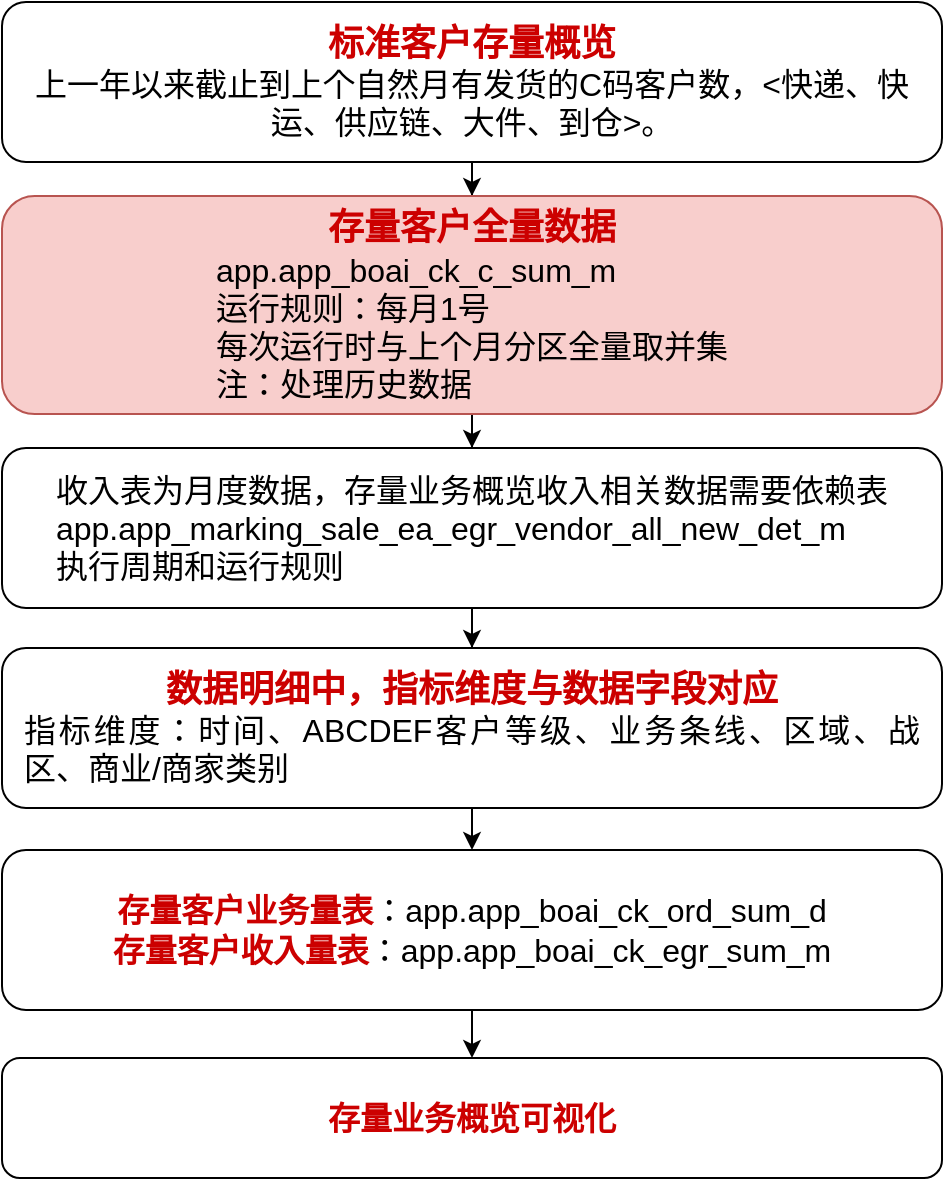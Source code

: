 <mxfile version="20.8.1" type="github">
  <diagram id="hqR6ulezbJlSHm4XoTHl" name="第 1 页">
    <mxGraphModel dx="1434" dy="772" grid="1" gridSize="10" guides="1" tooltips="1" connect="1" arrows="1" fold="1" page="1" pageScale="1" pageWidth="827" pageHeight="1169" math="0" shadow="0">
      <root>
        <mxCell id="0" />
        <mxCell id="1" parent="0" />
        <mxCell id="Fe2wq7n0GhLYqu6MdCg9-7" value="" style="edgeStyle=orthogonalEdgeStyle;rounded=0;orthogonalLoop=1;jettySize=auto;html=1;fontSize=16;fontColor=#CC0000;" parent="1" source="Fe2wq7n0GhLYqu6MdCg9-1" target="Fe2wq7n0GhLYqu6MdCg9-3" edge="1">
          <mxGeometry relative="1" as="geometry" />
        </mxCell>
        <mxCell id="Fe2wq7n0GhLYqu6MdCg9-1" value="&lt;div style=&quot;&quot;&gt;&lt;/div&gt;&lt;div style=&quot;font-size: 18px;&quot;&gt;&lt;font color=&quot;#cc0000&quot; style=&quot;font-size: 18px;&quot;&gt;&lt;b&gt;标准客户存量概览&lt;/b&gt;&lt;/font&gt;&lt;/div&gt;&lt;div style=&quot;&quot;&gt;&lt;font style=&quot;font-size: 16px;&quot;&gt;上一年以来截止到上个自然月有发货的C码客户数，&amp;lt;快递、快运、供应链、大件、到仓&amp;gt;。&lt;/font&gt;&lt;/div&gt;" style="rounded=1;whiteSpace=wrap;html=1;horizontal=1;spacingLeft=10;spacingRight=10;" parent="1" vertex="1">
          <mxGeometry x="20" y="110" width="470" height="80" as="geometry" />
        </mxCell>
        <mxCell id="Fe2wq7n0GhLYqu6MdCg9-8" value="" style="edgeStyle=orthogonalEdgeStyle;rounded=0;orthogonalLoop=1;jettySize=auto;html=1;fontSize=16;fontColor=#CC0000;" parent="1" source="Fe2wq7n0GhLYqu6MdCg9-3" target="Fe2wq7n0GhLYqu6MdCg9-4" edge="1">
          <mxGeometry relative="1" as="geometry" />
        </mxCell>
        <mxCell id="Fe2wq7n0GhLYqu6MdCg9-3" value="&lt;div style=&quot;&quot;&gt;&lt;font color=&quot;#cc0000&quot;&gt;&lt;span style=&quot;font-size: 18px;&quot;&gt;&lt;b&gt;存量客户全量数据&lt;/b&gt;&lt;/span&gt;&lt;/font&gt;&lt;br&gt;&lt;/div&gt;&lt;div style=&quot;text-align: justify;&quot;&gt;&lt;span style=&quot;font-size: 16px;&quot;&gt;app.app_boai_ck_c_sum_m&lt;/span&gt;&lt;br&gt;&lt;/div&gt;&lt;div style=&quot;text-align: justify;&quot;&gt;&lt;span style=&quot;font-size: 16px;&quot;&gt;&lt;div&gt;运行规则：每月1号&lt;/div&gt;&lt;div&gt;每次运行时与上个月分区全量取并集&lt;br&gt;注：处理历史数据&lt;/div&gt;&lt;/span&gt;&lt;/div&gt;" style="rounded=1;whiteSpace=wrap;html=1;horizontal=1;spacingLeft=10;spacingRight=10;labelBackgroundColor=none;fillColor=#f8cecc;strokeColor=#b85450;" parent="1" vertex="1">
          <mxGeometry x="20" y="207" width="470" height="109" as="geometry" />
        </mxCell>
        <mxCell id="Fe2wq7n0GhLYqu6MdCg9-9" value="" style="edgeStyle=orthogonalEdgeStyle;rounded=0;orthogonalLoop=1;jettySize=auto;html=1;fontSize=16;fontColor=#CC0000;" parent="1" source="Fe2wq7n0GhLYqu6MdCg9-4" target="Fe2wq7n0GhLYqu6MdCg9-5" edge="1">
          <mxGeometry relative="1" as="geometry" />
        </mxCell>
        <mxCell id="Fe2wq7n0GhLYqu6MdCg9-4" value="&lt;div style=&quot;text-align: justify; font-size: 16px;&quot;&gt;&lt;font style=&quot;font-size: 16px;&quot;&gt;收入表为月度数据，存量业务概览收入相关数据需要依赖表&lt;/font&gt;&lt;/div&gt;&lt;font style=&quot;font-size: 16px;&quot;&gt;&lt;div style=&quot;text-align: justify;&quot;&gt;&lt;span style=&quot;background-color: initial;&quot;&gt;app.app_marking_sale_ea_egr_vendor_all_new_det_m&lt;/span&gt;&lt;/div&gt;&lt;div style=&quot;text-align: justify;&quot;&gt;&lt;span style=&quot;background-color: initial;&quot;&gt;执行周期和运行规则&lt;/span&gt;&lt;/div&gt;&lt;/font&gt;" style="rounded=1;whiteSpace=wrap;html=1;horizontal=1;spacingLeft=10;spacingRight=10;spacing=2;spacingTop=0;" parent="1" vertex="1">
          <mxGeometry x="20" y="333" width="470" height="80" as="geometry" />
        </mxCell>
        <mxCell id="Fe2wq7n0GhLYqu6MdCg9-10" value="" style="edgeStyle=orthogonalEdgeStyle;rounded=0;orthogonalLoop=1;jettySize=auto;html=1;fontSize=16;fontColor=#CC0000;" parent="1" source="Fe2wq7n0GhLYqu6MdCg9-5" target="Fe2wq7n0GhLYqu6MdCg9-6" edge="1">
          <mxGeometry relative="1" as="geometry" />
        </mxCell>
        <mxCell id="Fe2wq7n0GhLYqu6MdCg9-5" value="&lt;div style=&quot;&quot;&gt;&lt;b style=&quot;&quot;&gt;&lt;font color=&quot;#cc0000&quot; style=&quot;font-size: 18px;&quot;&gt;数据明细中，指标维度与数据字段对应&lt;/font&gt;&lt;/b&gt;&lt;/div&gt;&lt;div style=&quot;text-align: justify; font-size: 16px;&quot;&gt;指标维度：时间、ABCDEF客户等级、业务条线、区域、战区、商业/商家类别&lt;/div&gt;" style="rounded=1;whiteSpace=wrap;html=1;horizontal=1;spacingLeft=10;spacingRight=10;" parent="1" vertex="1">
          <mxGeometry x="20" y="433" width="470" height="80" as="geometry" />
        </mxCell>
        <mxCell id="Fe2wq7n0GhLYqu6MdCg9-12" value="" style="edgeStyle=orthogonalEdgeStyle;rounded=0;orthogonalLoop=1;jettySize=auto;html=1;fontSize=16;fontColor=#CC0000;" parent="1" source="Fe2wq7n0GhLYqu6MdCg9-6" target="Fe2wq7n0GhLYqu6MdCg9-11" edge="1">
          <mxGeometry relative="1" as="geometry" />
        </mxCell>
        <mxCell id="Fe2wq7n0GhLYqu6MdCg9-6" value="&lt;div style=&quot;font-size: 16px;&quot;&gt;&lt;div&gt;&lt;font color=&quot;#cc0000&quot;&gt;&lt;b&gt;存量客户业务量表&lt;/b&gt;&lt;/font&gt;：app.app_boai_ck_ord_sum_d&lt;/div&gt;&lt;div&gt;&lt;font color=&quot;#cc0000&quot;&gt;&lt;b&gt;存量客户收入量表&lt;/b&gt;&lt;/font&gt;：app.app_boai_ck_egr_sum_m&lt;/div&gt;&lt;/div&gt;" style="rounded=1;whiteSpace=wrap;html=1;horizontal=1;spacingLeft=10;spacingRight=10;fontSize=16;" parent="1" vertex="1">
          <mxGeometry x="20" y="534" width="470" height="80" as="geometry" />
        </mxCell>
        <mxCell id="Fe2wq7n0GhLYqu6MdCg9-11" value="&lt;div style=&quot;font-size: 16px;&quot;&gt;&lt;font color=&quot;#cc0000&quot;&gt;&lt;b&gt;存量业务概览可视化&lt;/b&gt;&lt;/font&gt;&lt;/div&gt;" style="rounded=1;whiteSpace=wrap;html=1;horizontal=1;spacingLeft=10;spacingRight=10;fontSize=16;" parent="1" vertex="1">
          <mxGeometry x="20" y="638" width="470" height="60" as="geometry" />
        </mxCell>
      </root>
    </mxGraphModel>
  </diagram>
</mxfile>
